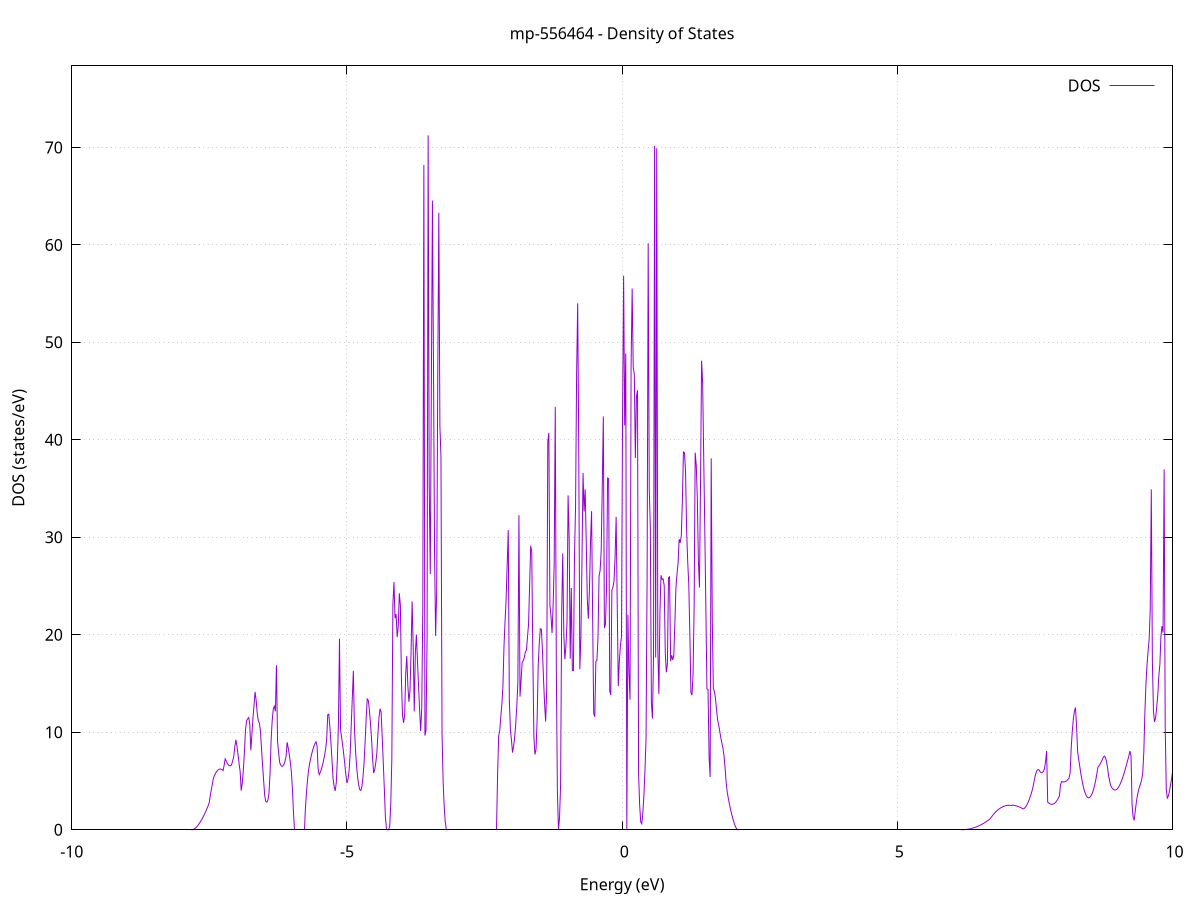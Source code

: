 set title 'mp-556464 - Density of States'
set xlabel 'Energy (eV)'
set ylabel 'DOS (states/eV)'
set grid
set xrange [-10:10]
set yrange [0:78.363]
set xzeroaxis lt -1
set terminal png size 800,600
set output 'mp-556464_dos_gnuplot.png'
plot '-' using 1:2 with lines title 'DOS'
-19.789900 0.000000
-19.770500 0.000000
-19.751100 0.000000
-19.731700 0.000000
-19.712300 0.000000
-19.692900 0.000000
-19.673400 0.000000
-19.654000 0.000000
-19.634600 0.000000
-19.615200 0.000000
-19.595800 0.000000
-19.576400 0.000000
-19.557000 0.000000
-19.537600 0.000000
-19.518200 0.000000
-19.498800 0.000000
-19.479400 0.000000
-19.459900 0.000000
-19.440500 0.000000
-19.421100 0.000000
-19.401700 0.000000
-19.382300 0.000000
-19.362900 0.000000
-19.343500 0.000000
-19.324100 0.000000
-19.304700 0.000000
-19.285300 0.000000
-19.265900 0.000000
-19.246400 0.000000
-19.227000 0.000000
-19.207600 0.000000
-19.188200 0.000000
-19.168800 0.000000
-19.149400 0.000000
-19.130000 0.000000
-19.110600 0.000000
-19.091200 0.000000
-19.071800 0.000000
-19.052400 0.000000
-19.032900 0.000000
-19.013500 0.000000
-18.994100 0.000000
-18.974700 0.000000
-18.955300 0.000000
-18.935900 0.000000
-18.916500 0.000000
-18.897100 0.000000
-18.877700 0.000000
-18.858300 0.000000
-18.838900 0.000000
-18.819400 0.000000
-18.800000 0.000000
-18.780600 0.000000
-18.761200 0.000000
-18.741800 0.000000
-18.722400 0.000000
-18.703000 0.000000
-18.683600 0.000000
-18.664200 0.000000
-18.644800 0.000000
-18.625400 0.000000
-18.605900 0.000000
-18.586500 0.000000
-18.567100 0.000000
-18.547700 0.000000
-18.528300 0.000000
-18.508900 0.000000
-18.489500 0.000000
-18.470100 0.000000
-18.450700 0.000000
-18.431300 0.000000
-18.411900 0.000000
-18.392400 0.000000
-18.373000 0.000000
-18.353600 0.000000
-18.334200 0.000000
-18.314800 0.000000
-18.295400 0.000000
-18.276000 0.000000
-18.256600 0.000000
-18.237200 0.000000
-18.217800 0.000000
-18.198400 0.000000
-18.178900 0.000000
-18.159500 0.000000
-18.140100 0.000000
-18.120700 0.000000
-18.101300 0.000000
-18.081900 0.000000
-18.062500 0.000000
-18.043100 0.000000
-18.023700 0.001100
-18.004300 0.154700
-17.984900 0.568200
-17.965400 1.241700
-17.946000 2.117400
-17.926600 3.093700
-17.907200 4.168700
-17.887800 5.808900
-17.868400 7.264000
-17.849000 8.241400
-17.829600 8.523700
-17.810200 8.382800
-17.790800 8.130300
-17.771400 7.762700
-17.751900 7.275000
-17.732500 6.683200
-17.713100 6.208300
-17.693700 5.921300
-17.674300 5.798100
-17.654900 6.273200
-17.635500 6.677900
-17.616100 7.748600
-17.596700 10.679100
-17.577300 15.314100
-17.557900 24.164800
-17.538400 24.016500
-17.519000 19.835000
-17.499600 12.869000
-17.480200 10.578700
-17.460800 11.623100
-17.441400 13.083800
-17.422000 10.591600
-17.402600 11.314100
-17.383200 12.273600
-17.363800 13.540100
-17.344400 24.385000
-17.324900 26.664400
-17.305500 19.315300
-17.286100 15.026700
-17.266700 12.545700
-17.247300 11.079200
-17.227900 10.803800
-17.208500 11.757100
-17.189100 14.520100
-17.169700 15.251800
-17.150300 15.193100
-17.130900 14.736000
-17.111400 14.933700
-17.092000 15.003400
-17.072600 14.553100
-17.053200 13.583900
-17.033800 12.186800
-17.014400 10.419400
-16.995000 9.692200
-16.975600 10.824000
-16.956200 7.649000
-16.936800 6.365700
-16.917300 4.436600
-16.897900 1.861600
-16.878500 0.000000
-16.859100 0.000000
-16.839700 0.000000
-16.820300 0.878800
-16.800900 4.562200
-16.781500 7.860000
-16.762100 13.559100
-16.742700 12.753300
-16.723300 12.798900
-16.703800 13.512900
-16.684400 14.895300
-16.665000 21.200700
-16.645600 25.717000
-16.626200 26.297200
-16.606800 28.249700
-16.587400 16.838700
-16.568000 12.009200
-16.548600 9.971000
-16.529200 8.928100
-16.509800 8.288900
-16.490300 8.051900
-16.470900 10.028000
-16.451500 17.814200
-16.432100 19.391900
-16.412700 20.210200
-16.393300 20.317500
-16.373900 12.829800
-16.354500 13.505800
-16.335100 14.320900
-16.315700 15.402000
-16.296300 12.704700
-16.276800 11.116800
-16.257400 12.723100
-16.238000 39.928300
-16.218600 19.193000
-16.199200 13.153000
-16.179800 9.760300
-16.160400 8.416900
-16.141000 10.393200
-16.121600 14.445400
-16.102200 19.485200
-16.082800 26.159300
-16.063300 25.538000
-16.043900 19.870900
-16.024500 29.997000
-16.005100 30.407200
-15.985700 28.054400
-15.966300 22.035600
-15.946900 22.647100
-15.927500 44.212700
-15.908100 78.309800
-15.888700 44.178200
-15.869300 31.405500
-15.849800 23.070300
-15.830400 62.007600
-15.811000 11.708400
-15.791600 30.387300
-15.772200 23.599500
-15.752800 64.279000
-15.733400 60.314600
-15.714000 54.644100
-15.694600 52.932200
-15.675200 64.322000
-15.655800 33.735200
-15.636300 25.670400
-15.616900 43.640800
-15.597500 16.588000
-15.578100 27.340800
-15.558700 84.169800
-15.539300 33.931600
-15.519900 184.360100
-15.500500 28.024800
-15.481100 31.111500
-15.461700 40.617400
-15.442300 0.000000
-15.422800 0.000000
-15.403400 0.000000
-15.384000 0.000000
-15.364600 0.000000
-15.345200 0.000000
-15.325800 0.000000
-15.306400 0.000000
-15.287000 0.000000
-15.267600 0.000000
-15.248200 0.000000
-15.228800 0.000000
-15.209300 0.000000
-15.189900 0.000000
-15.170500 0.000000
-15.151100 0.000000
-15.131700 0.000000
-15.112300 0.000000
-15.092900 0.000000
-15.073500 0.000000
-15.054100 0.000000
-15.034700 0.000000
-15.015300 0.000000
-14.995800 0.000000
-14.976400 0.000000
-14.957000 0.000000
-14.937600 0.000000
-14.918200 0.000000
-14.898800 0.000000
-14.879400 0.000000
-14.860000 0.000000
-14.840600 0.000000
-14.821200 0.000000
-14.801800 0.000000
-14.782300 0.000000
-14.762900 0.000000
-14.743500 0.000000
-14.724100 0.000000
-14.704700 0.000000
-14.685300 0.000000
-14.665900 0.000000
-14.646500 0.000000
-14.627100 0.000000
-14.607700 0.000000
-14.588300 0.000000
-14.568800 0.000000
-14.549400 0.000000
-14.530000 0.000000
-14.510600 0.000000
-14.491200 0.000000
-14.471800 0.000000
-14.452400 0.000000
-14.433000 0.000000
-14.413600 0.000000
-14.394200 0.000000
-14.374800 0.000000
-14.355300 0.000000
-14.335900 0.000000
-14.316500 0.000000
-14.297100 0.000000
-14.277700 0.000000
-14.258300 0.000000
-14.238900 0.000000
-14.219500 0.000000
-14.200100 0.000000
-14.180700 0.000000
-14.161300 0.000000
-14.141800 0.000000
-14.122400 0.000000
-14.103000 0.000000
-14.083600 0.000000
-14.064200 0.000000
-14.044800 0.000000
-14.025400 0.000000
-14.006000 0.000000
-13.986600 0.000000
-13.967200 0.000000
-13.947800 0.000000
-13.928300 0.000000
-13.908900 0.000000
-13.889500 0.000000
-13.870100 0.000000
-13.850700 0.000000
-13.831300 0.000000
-13.811900 0.000000
-13.792500 0.000000
-13.773100 0.000000
-13.753700 0.000000
-13.734300 0.000000
-13.714800 0.000000
-13.695400 0.000000
-13.676000 0.000000
-13.656600 0.000000
-13.637200 0.000000
-13.617800 0.000000
-13.598400 0.000000
-13.579000 0.000000
-13.559600 0.000000
-13.540200 0.000000
-13.520800 0.000000
-13.501300 0.000000
-13.481900 0.000000
-13.462500 0.000000
-13.443100 0.000000
-13.423700 0.000000
-13.404300 0.000000
-13.384900 0.000000
-13.365500 0.000000
-13.346100 0.000000
-13.326700 0.000000
-13.307200 0.000000
-13.287800 0.000000
-13.268400 0.000000
-13.249000 0.000000
-13.229600 0.000000
-13.210200 0.000000
-13.190800 0.000000
-13.171400 0.000000
-13.152000 0.000000
-13.132600 0.000000
-13.113200 0.000000
-13.093700 0.000000
-13.074300 0.000000
-13.054900 0.000000
-13.035500 0.000000
-13.016100 0.000000
-12.996700 0.000000
-12.977300 0.000000
-12.957900 0.000000
-12.938500 0.000000
-12.919100 0.000000
-12.899700 0.000000
-12.880200 0.000000
-12.860800 0.000000
-12.841400 0.000000
-12.822000 0.000000
-12.802600 0.000000
-12.783200 0.000000
-12.763800 0.000000
-12.744400 0.000000
-12.725000 0.000000
-12.705600 0.000000
-12.686200 0.000000
-12.666700 0.000000
-12.647300 0.000000
-12.627900 0.000000
-12.608500 0.000000
-12.589100 0.000000
-12.569700 0.000000
-12.550300 0.000000
-12.530900 0.000000
-12.511500 0.000000
-12.492100 0.000000
-12.472700 0.000000
-12.453200 0.000000
-12.433800 0.000000
-12.414400 0.000000
-12.395000 0.000000
-12.375600 0.000000
-12.356200 0.000000
-12.336800 0.000000
-12.317400 0.000000
-12.298000 0.000000
-12.278600 0.000000
-12.259200 0.000000
-12.239700 0.000000
-12.220300 0.000000
-12.200900 0.000000
-12.181500 0.000000
-12.162100 0.000000
-12.142700 0.000000
-12.123300 0.000000
-12.103900 0.000000
-12.084500 0.000000
-12.065100 0.000000
-12.045700 0.000000
-12.026200 0.000000
-12.006800 0.000000
-11.987400 0.000000
-11.968000 0.000000
-11.948600 0.000000
-11.929200 0.000000
-11.909800 0.000000
-11.890400 0.000000
-11.871000 0.000000
-11.851600 0.000000
-11.832200 0.000000
-11.812700 0.000000
-11.793300 0.000000
-11.773900 0.000000
-11.754500 0.000000
-11.735100 0.000000
-11.715700 0.000000
-11.696300 0.000000
-11.676900 0.000000
-11.657500 0.000000
-11.638100 0.000000
-11.618700 0.000000
-11.599200 0.000000
-11.579800 0.000000
-11.560400 0.000000
-11.541000 0.000000
-11.521600 0.000000
-11.502200 0.000000
-11.482800 0.000000
-11.463400 0.000000
-11.444000 0.000000
-11.424600 0.000000
-11.405200 0.000000
-11.385700 0.000000
-11.366300 0.000000
-11.346900 0.000000
-11.327500 0.000000
-11.308100 0.000000
-11.288700 0.000000
-11.269300 0.000000
-11.249900 0.000000
-11.230500 0.000000
-11.211100 0.000000
-11.191700 0.000000
-11.172200 0.000000
-11.152800 0.000000
-11.133400 0.000000
-11.114000 0.000000
-11.094600 0.000000
-11.075200 0.000000
-11.055800 0.000000
-11.036400 0.000000
-11.017000 0.000000
-10.997600 0.000000
-10.978200 0.000000
-10.958700 0.000000
-10.939300 0.000000
-10.919900 0.000000
-10.900500 0.000000
-10.881100 0.000000
-10.861700 0.000000
-10.842300 0.000000
-10.822900 0.000000
-10.803500 0.000000
-10.784100 0.000000
-10.764700 0.000000
-10.745200 0.000000
-10.725800 0.000000
-10.706400 0.000000
-10.687000 0.000000
-10.667600 0.000000
-10.648200 0.000000
-10.628800 0.000000
-10.609400 0.000000
-10.590000 0.000000
-10.570600 0.000000
-10.551200 0.000000
-10.531700 0.000000
-10.512300 0.000000
-10.492900 0.000000
-10.473500 0.000000
-10.454100 0.000000
-10.434700 0.000000
-10.415300 0.000000
-10.395900 0.000000
-10.376500 0.000000
-10.357100 0.000000
-10.337700 0.000000
-10.318200 0.000000
-10.298800 0.000000
-10.279400 0.000000
-10.260000 0.000000
-10.240600 0.000000
-10.221200 0.000000
-10.201800 0.000000
-10.182400 0.000000
-10.163000 0.000000
-10.143600 0.000000
-10.124200 0.000000
-10.104700 0.000000
-10.085300 0.000000
-10.065900 0.000000
-10.046500 0.000000
-10.027100 0.000000
-10.007700 0.000000
-9.988300 0.000000
-9.968900 0.000000
-9.949500 0.000000
-9.930100 0.000000
-9.910600 0.000000
-9.891200 0.000000
-9.871800 0.000000
-9.852400 0.000000
-9.833000 0.000000
-9.813600 0.000000
-9.794200 0.000000
-9.774800 0.000000
-9.755400 0.000000
-9.736000 0.000000
-9.716600 0.000000
-9.697100 0.000000
-9.677700 0.000000
-9.658300 0.000000
-9.638900 0.000000
-9.619500 0.000000
-9.600100 0.000000
-9.580700 0.000000
-9.561300 0.000000
-9.541900 0.000000
-9.522500 0.000000
-9.503100 0.000000
-9.483600 0.000000
-9.464200 0.000000
-9.444800 0.000000
-9.425400 0.000000
-9.406000 0.000000
-9.386600 0.000000
-9.367200 0.000000
-9.347800 0.000000
-9.328400 0.000000
-9.309000 0.000000
-9.289600 0.000000
-9.270100 0.000000
-9.250700 0.000000
-9.231300 0.000000
-9.211900 0.000000
-9.192500 0.000000
-9.173100 0.000000
-9.153700 0.000000
-9.134300 0.000000
-9.114900 0.000000
-9.095500 0.000000
-9.076100 0.000000
-9.056600 0.000000
-9.037200 0.000000
-9.017800 0.000000
-8.998400 0.000000
-8.979000 0.000000
-8.959600 0.000000
-8.940200 0.000000
-8.920800 0.000000
-8.901400 0.000000
-8.882000 0.000000
-8.862600 0.000000
-8.843100 0.000000
-8.823700 0.000000
-8.804300 0.000000
-8.784900 0.000000
-8.765500 0.000000
-8.746100 0.000000
-8.726700 0.000000
-8.707300 0.000000
-8.687900 0.000000
-8.668500 0.000000
-8.649100 0.000000
-8.629600 0.000000
-8.610200 0.000000
-8.590800 0.000000
-8.571400 0.000000
-8.552000 0.000000
-8.532600 0.000000
-8.513200 0.000000
-8.493800 0.000000
-8.474400 0.000000
-8.455000 0.000000
-8.435600 0.000000
-8.416100 0.000000
-8.396700 0.000000
-8.377300 0.000000
-8.357900 0.000000
-8.338500 0.000000
-8.319100 0.000000
-8.299700 0.000000
-8.280300 0.000000
-8.260900 0.000000
-8.241500 0.000000
-8.222100 0.000000
-8.202600 0.000000
-8.183200 0.000000
-8.163800 0.000000
-8.144400 0.000000
-8.125000 0.000000
-8.105600 0.000000
-8.086200 0.000000
-8.066800 0.000000
-8.047400 0.000000
-8.028000 0.000000
-8.008600 0.000000
-7.989100 0.000000
-7.969700 0.000000
-7.950300 0.000000
-7.930900 0.000000
-7.911500 0.000000
-7.892100 0.000000
-7.872700 0.000000
-7.853300 0.000000
-7.833900 0.000000
-7.814500 0.003200
-7.795100 0.028500
-7.775600 0.079100
-7.756200 0.155100
-7.736800 0.256400
-7.717400 0.383000
-7.698000 0.528400
-7.678600 0.687500
-7.659200 0.860300
-7.639800 1.046900
-7.620400 1.247200
-7.601000 1.461200
-7.581600 1.688900
-7.562100 1.930400
-7.542700 2.185600
-7.523300 2.454500
-7.503900 2.762900
-7.484500 3.476700
-7.465100 4.119000
-7.445700 4.689800
-7.426300 5.302800
-7.406900 5.573300
-7.387500 5.797600
-7.368100 5.975500
-7.348600 6.107200
-7.329200 6.192600
-7.309800 6.231700
-7.290400 6.224600
-7.271000 6.171100
-7.251600 6.071300
-7.232200 6.594500
-7.212800 7.276800
-7.193400 7.060600
-7.174000 6.813800
-7.154600 6.646100
-7.135100 6.557600
-7.115700 6.563300
-7.096300 6.687300
-7.076900 7.071100
-7.057500 7.497700
-7.038100 8.515700
-7.018700 9.236100
-6.999300 8.602200
-6.979900 7.746900
-6.960500 6.785200
-6.941100 5.992800
-6.921600 4.015800
-6.902200 4.780900
-6.882800 6.118700
-6.863400 7.981000
-6.844000 10.224600
-6.824600 11.171600
-6.805200 11.374700
-6.785800 11.509400
-6.766400 10.871500
-6.747000 8.158300
-6.727600 9.753700
-6.708100 11.484900
-6.688700 12.793100
-6.669300 14.138700
-6.649900 13.265900
-6.630500 11.942800
-6.611100 11.167600
-6.591700 10.940500
-6.572300 10.148800
-6.552900 8.343700
-6.533500 6.633400
-6.514000 5.017800
-6.494600 3.496800
-6.475200 2.898300
-6.455800 2.833800
-6.436400 3.046400
-6.417000 3.755300
-6.397600 5.829900
-6.378200 9.190500
-6.358800 11.196700
-6.339400 12.355700
-6.320000 12.672100
-6.300500 12.145800
-6.281100 16.872100
-6.261700 9.098800
-6.242300 7.927800
-6.222900 6.905800
-6.203500 6.632300
-6.184100 6.510200
-6.164700 6.539700
-6.145300 6.720700
-6.125900 7.053200
-6.106500 7.537200
-6.087000 8.972200
-6.067600 8.407600
-6.048200 7.726000
-6.028800 6.927300
-6.009400 5.856300
-5.990000 4.084400
-5.970600 1.586600
-5.951200 0.000000
-5.931800 0.000000
-5.912400 0.000000
-5.893000 0.000000
-5.873500 0.000000
-5.854100 0.000000
-5.834700 0.000000
-5.815300 0.000000
-5.795900 0.000000
-5.776500 0.000000
-5.757100 1.962400
-5.737700 3.664500
-5.718300 5.032500
-5.698900 6.066500
-5.679500 6.769300
-5.660000 7.309700
-5.640600 7.785600
-5.621200 8.197000
-5.601800 8.543900
-5.582400 8.826400
-5.563000 9.025500
-5.543600 8.603100
-5.524200 6.246400
-5.504800 5.654100
-5.485400 5.883300
-5.466000 6.193600
-5.446500 6.585200
-5.427100 7.058100
-5.407700 7.612200
-5.388300 8.264400
-5.368900 9.221600
-5.349500 11.808300
-5.330100 11.857100
-5.310700 10.552800
-5.291300 8.972700
-5.271900 7.116800
-5.252500 5.241700
-5.233000 4.414100
-5.213600 3.992400
-5.194200 4.844100
-5.174800 7.128400
-5.155400 10.845200
-5.136000 19.599100
-5.116600 10.241000
-5.097200 9.474800
-5.077800 8.649300
-5.058400 7.727800
-5.039000 6.710200
-5.019500 5.597400
-5.000100 4.802600
-4.980700 5.205900
-4.961300 6.108700
-4.941900 7.783300
-4.922500 10.742000
-4.903100 13.511600
-4.883700 16.306000
-4.864300 10.439100
-4.844900 8.191500
-4.825500 6.531900
-4.806000 5.379800
-4.786600 4.573800
-4.767200 4.113100
-4.747800 4.030300
-4.728400 4.457900
-4.709000 5.413100
-4.689600 6.895900
-4.670200 8.970800
-4.650800 11.503000
-4.631400 13.414500
-4.612000 13.263000
-4.592500 12.273200
-4.573100 10.965500
-4.553700 9.322600
-4.534300 7.318700
-4.514900 5.823500
-4.495500 6.154500
-4.476100 6.915800
-4.456700 7.864900
-4.437300 9.853600
-4.417900 11.533500
-4.398500 12.418200
-4.379000 12.047700
-4.359600 9.516900
-4.340200 6.880400
-4.320800 4.138200
-4.301400 1.290400
-4.282000 0.098800
-4.262600 0.000400
-4.243200 0.000000
-4.223800 0.308500
-4.204400 2.628700
-4.185000 7.221000
-4.165500 23.136200
-4.146100 25.402700
-4.126700 21.700800
-4.107300 22.123000
-4.087900 19.757600
-4.068500 20.792800
-4.049100 24.256400
-4.029700 23.039700
-4.010300 15.390000
-3.990900 11.756900
-3.971500 10.976600
-3.952000 11.730500
-3.932600 15.991600
-3.913200 17.829200
-3.893800 14.808500
-3.874400 13.122200
-3.855000 14.267000
-3.835600 18.160700
-3.816200 23.432100
-3.796800 18.887000
-3.777400 12.146600
-3.758000 18.090500
-3.738500 20.022100
-3.719100 17.323600
-3.699700 14.788100
-3.680300 12.300900
-3.660900 10.135800
-3.641500 12.491400
-3.622100 22.660000
-3.602700 68.191500
-3.583300 9.662100
-3.563900 10.190500
-3.544500 19.602700
-3.525000 71.239400
-3.505600 35.414900
-3.486200 26.240600
-3.466800 45.328100
-3.447400 64.549900
-3.428000 47.709500
-3.408600 28.465500
-3.389200 19.889900
-3.369800 24.438400
-3.350400 46.453500
-3.331000 63.293200
-3.311500 41.476600
-3.292100 38.226800
-3.272700 9.930400
-3.253300 4.995800
-3.233900 2.462900
-3.214500 0.818100
-3.195100 0.057000
-3.175700 0.000000
-3.156300 0.000000
-3.136900 0.000000
-3.117500 0.000000
-3.098000 0.000000
-3.078600 0.000000
-3.059200 0.000000
-3.039800 0.000000
-3.020400 0.000000
-3.001000 0.000000
-2.981600 0.000000
-2.962200 0.000000
-2.942800 0.000000
-2.923400 0.000000
-2.903900 0.000000
-2.884500 0.000000
-2.865100 0.000000
-2.845700 0.000000
-2.826300 0.000000
-2.806900 0.000000
-2.787500 0.000000
-2.768100 0.000000
-2.748700 0.000000
-2.729300 0.000000
-2.709900 0.000000
-2.690400 0.000000
-2.671000 0.000000
-2.651600 0.000000
-2.632200 0.000000
-2.612800 0.000000
-2.593400 0.000000
-2.574000 0.000000
-2.554600 0.000000
-2.535200 0.000000
-2.515800 0.000000
-2.496400 0.000000
-2.476900 0.000000
-2.457500 0.000000
-2.438100 0.000000
-2.418700 0.000000
-2.399300 0.000000
-2.379900 0.000000
-2.360500 0.000000
-2.341100 0.000000
-2.321700 0.000000
-2.302300 0.000000
-2.282900 0.000000
-2.263400 5.574500
-2.244000 9.603100
-2.224600 10.143900
-2.205200 11.609000
-2.185800 12.828700
-2.166400 14.687700
-2.147000 18.811500
-2.127600 21.409400
-2.108200 23.624800
-2.088800 27.239900
-2.069400 30.737200
-2.049900 13.321700
-2.030500 10.257000
-2.011100 9.206000
-1.991700 7.916700
-1.972300 8.571300
-1.952900 9.476500
-1.933500 10.855500
-1.914100 12.727700
-1.894700 15.093000
-1.875300 32.269300
-1.855900 13.658000
-1.836400 15.323600
-1.817000 17.153500
-1.797600 17.355100
-1.778200 17.657900
-1.758800 18.230900
-1.739400 18.428200
-1.720000 19.749200
-1.700600 21.086700
-1.681200 25.061500
-1.661800 29.133600
-1.642400 28.517900
-1.622900 17.691900
-1.603500 9.486800
-1.584100 7.729300
-1.564700 8.246600
-1.545300 11.161400
-1.525900 16.748100
-1.506500 19.054400
-1.487100 20.625800
-1.467700 20.576700
-1.448300 18.452300
-1.428900 15.491500
-1.409400 12.941400
-1.390000 11.105500
-1.370600 14.385400
-1.351200 39.810300
-1.331800 40.698800
-1.312400 23.056600
-1.293000 21.913200
-1.273600 20.180100
-1.254200 22.959100
-1.234800 27.277000
-1.215400 43.386300
-1.195900 16.588400
-1.176500 3.885600
-1.157100 0.010700
-1.137700 1.256300
-1.118300 4.572300
-1.098900 22.196800
-1.079500 28.343000
-1.060100 20.044300
-1.040700 17.504300
-1.021300 18.861700
-1.001900 21.210300
-0.982400 34.301200
-0.963000 30.038300
-0.943600 17.546100
-0.924200 24.802400
-0.904800 16.328200
-0.885400 16.317300
-0.866000 28.086500
-0.846600 33.081900
-0.827200 46.734800
-0.807800 54.007900
-0.788400 38.954000
-0.768900 16.477100
-0.749500 19.669600
-0.730100 27.560400
-0.710700 36.604300
-0.691300 32.650000
-0.671900 34.933100
-0.652500 29.542600
-0.633100 23.644200
-0.613700 21.654800
-0.594300 24.581200
-0.574900 29.518900
-0.555400 32.684400
-0.536000 21.769100
-0.516600 11.950200
-0.497200 11.585700
-0.477800 17.264000
-0.458400 17.376400
-0.439000 19.692000
-0.419600 26.031600
-0.400200 26.609400
-0.380800 28.614600
-0.361400 35.188400
-0.341900 42.399100
-0.322500 20.686200
-0.303100 21.076600
-0.283700 24.793100
-0.264300 36.080300
-0.244900 36.004200
-0.225500 14.227100
-0.206100 13.821500
-0.186700 24.563400
-0.167300 24.892300
-0.147900 25.511500
-0.128400 27.967600
-0.109000 32.096000
-0.089600 23.206300
-0.070200 14.735100
-0.050800 17.322700
-0.031400 18.862400
-0.012000 19.813500
0.007400 42.339100
0.026800 56.832800
0.046200 41.478800
0.065600 48.862100
0.085100 0.000000
0.104500 22.067000
0.123900 16.084700
0.143300 13.343100
0.162700 47.623100
0.182100 55.524000
0.201500 47.398900
0.220900 46.753600
0.240300 38.141600
0.259700 44.418600
0.279100 45.087500
0.298600 5.751600
0.318000 2.537500
0.337400 0.794500
0.356800 0.621400
0.376200 1.729500
0.395600 3.566200
0.415000 6.131800
0.434400 9.426100
0.453800 26.197600
0.473200 60.156800
0.492700 34.881400
0.512100 31.047900
0.531500 13.020700
0.550900 11.405800
0.570300 17.915100
0.589700 70.141800
0.609100 17.679200
0.628500 69.896800
0.647900 18.711700
0.667300 13.910000
0.686700 22.267800
0.706200 26.109700
0.725600 25.680900
0.745000 25.733400
0.764400 25.039900
0.783800 18.138200
0.803200 16.151900
0.822600 17.016900
0.842000 25.865500
0.861400 25.955000
0.880800 17.286700
0.900200 17.904900
0.919700 17.412300
0.939100 17.963800
0.958500 21.320400
0.977900 24.882600
0.997300 26.278500
1.016700 27.397300
1.036100 29.810300
1.055500 29.446700
1.074900 30.167400
1.094300 33.751700
1.113700 38.759000
1.133200 38.677500
1.152600 36.594000
1.172000 30.617700
1.191400 27.469900
1.210800 25.163800
1.230200 20.065300
1.249600 14.068600
1.269000 13.808200
1.288400 15.911200
1.307800 22.808000
1.327200 38.688400
1.346700 37.392100
1.366100 34.000100
1.385500 27.511300
1.404900 24.842400
1.424300 35.690900
1.443700 48.118800
1.463100 45.756600
1.482500 38.054700
1.501900 30.678100
1.521300 22.620100
1.540700 14.461700
1.560200 14.393800
1.579600 7.479300
1.599000 5.412600
1.618400 38.101200
1.637800 21.417800
1.657200 14.482200
1.676600 14.178600
1.696000 13.458500
1.715400 12.308600
1.734800 11.276400
1.754200 10.748500
1.773700 10.099600
1.793100 9.431100
1.812500 8.886000
1.831900 8.358000
1.851300 7.566200
1.870700 6.322500
1.890100 4.871400
1.909500 3.851600
1.928900 3.229800
1.948300 2.661000
1.967700 2.139400
1.987200 1.664800
2.006600 1.237400
2.026000 0.857000
2.045400 0.523700
2.064800 0.250200
2.084200 0.075500
2.103600 0.002400
2.123000 0.000000
2.142400 0.000000
2.161800 0.000000
2.181200 0.000000
2.200700 0.000000
2.220100 0.000000
2.239500 0.000000
2.258900 0.000000
2.278300 0.000000
2.297700 0.000000
2.317100 0.000000
2.336500 0.000000
2.355900 0.000000
2.375300 0.000000
2.394700 0.000000
2.414200 0.000000
2.433600 0.000000
2.453000 0.000000
2.472400 0.000000
2.491800 0.000000
2.511200 0.000000
2.530600 0.000000
2.550000 0.000000
2.569400 0.000000
2.588800 0.000000
2.608200 0.000000
2.627700 0.000000
2.647100 0.000000
2.666500 0.000000
2.685900 0.000000
2.705300 0.000000
2.724700 0.000000
2.744100 0.000000
2.763500 0.000000
2.782900 0.000000
2.802300 0.000000
2.821700 0.000000
2.841200 0.000000
2.860600 0.000000
2.880000 0.000000
2.899400 0.000000
2.918800 0.000000
2.938200 0.000000
2.957600 0.000000
2.977000 0.000000
2.996400 0.000000
3.015800 0.000000
3.035200 0.000000
3.054700 0.000000
3.074100 0.000000
3.093500 0.000000
3.112900 0.000000
3.132300 0.000000
3.151700 0.000000
3.171100 0.000000
3.190500 0.000000
3.209900 0.000000
3.229300 0.000000
3.248700 0.000000
3.268200 0.000000
3.287600 0.000000
3.307000 0.000000
3.326400 0.000000
3.345800 0.000000
3.365200 0.000000
3.384600 0.000000
3.404000 0.000000
3.423400 0.000000
3.442800 0.000000
3.462200 0.000000
3.481700 0.000000
3.501100 0.000000
3.520500 0.000000
3.539900 0.000000
3.559300 0.000000
3.578700 0.000000
3.598100 0.000000
3.617500 0.000000
3.636900 0.000000
3.656300 0.000000
3.675700 0.000000
3.695200 0.000000
3.714600 0.000000
3.734000 0.000000
3.753400 0.000000
3.772800 0.000000
3.792200 0.000000
3.811600 0.000000
3.831000 0.000000
3.850400 0.000000
3.869800 0.000000
3.889300 0.000000
3.908700 0.000000
3.928100 0.000000
3.947500 0.000000
3.966900 0.000000
3.986300 0.000000
4.005700 0.000000
4.025100 0.000000
4.044500 0.000000
4.063900 0.000000
4.083300 0.000000
4.102800 0.000000
4.122200 0.000000
4.141600 0.000000
4.161000 0.000000
4.180400 0.000000
4.199800 0.000000
4.219200 0.000000
4.238600 0.000000
4.258000 0.000000
4.277400 0.000000
4.296800 0.000000
4.316300 0.000000
4.335700 0.000000
4.355100 0.000000
4.374500 0.000000
4.393900 0.000000
4.413300 0.000000
4.432700 0.000000
4.452100 0.000000
4.471500 0.000000
4.490900 0.000000
4.510300 0.000000
4.529800 0.000000
4.549200 0.000000
4.568600 0.000000
4.588000 0.000000
4.607400 0.000000
4.626800 0.000000
4.646200 0.000000
4.665600 0.000000
4.685000 0.000000
4.704400 0.000000
4.723800 0.000000
4.743300 0.000000
4.762700 0.000000
4.782100 0.000000
4.801500 0.000000
4.820900 0.000000
4.840300 0.000000
4.859700 0.000000
4.879100 0.000000
4.898500 0.000000
4.917900 0.000000
4.937300 0.000000
4.956800 0.000000
4.976200 0.000000
4.995600 0.000000
5.015000 0.000000
5.034400 0.000000
5.053800 0.000000
5.073200 0.000000
5.092600 0.000000
5.112000 0.000000
5.131400 0.000000
5.150800 0.000000
5.170300 0.000000
5.189700 0.000000
5.209100 0.000000
5.228500 0.000000
5.247900 0.000000
5.267300 0.000000
5.286700 0.000000
5.306100 0.000000
5.325500 0.000000
5.344900 0.000000
5.364300 0.000000
5.383800 0.000000
5.403200 0.000000
5.422600 0.000000
5.442000 0.000000
5.461400 0.000000
5.480800 0.000000
5.500200 0.000000
5.519600 0.000000
5.539000 0.000000
5.558400 0.000000
5.577800 0.000000
5.597300 0.000000
5.616700 0.000000
5.636100 0.000000
5.655500 0.000000
5.674900 0.000000
5.694300 0.000000
5.713700 0.000000
5.733100 0.000000
5.752500 0.000000
5.771900 0.000000
5.791300 0.000000
5.810800 0.000000
5.830200 0.000000
5.849600 0.000000
5.869000 0.000000
5.888400 0.000000
5.907800 0.000000
5.927200 0.000000
5.946600 0.000000
5.966000 0.000000
5.985400 0.000000
6.004800 0.000000
6.024300 0.000000
6.043700 0.000000
6.063100 0.000000
6.082500 0.000000
6.101900 0.000000
6.121300 0.000000
6.140700 0.000000
6.160100 0.000000
6.179500 0.001800
6.198900 0.006600
6.218300 0.014200
6.237800 0.024900
6.257200 0.038500
6.276600 0.055000
6.296000 0.074500
6.315400 0.096900
6.334800 0.122300
6.354200 0.150600
6.373600 0.181900
6.393000 0.216100
6.412400 0.253300
6.431800 0.293400
6.451300 0.336500
6.470700 0.382500
6.490100 0.431500
6.509500 0.483600
6.528900 0.539500
6.548300 0.599200
6.567700 0.662600
6.587100 0.729800
6.606500 0.800700
6.625900 0.875400
6.645300 0.953800
6.664800 1.036000
6.684200 1.122000
6.703600 1.259200
6.723000 1.405600
6.742400 1.542900
6.761800 1.671000
6.781200 1.790000
6.800600 1.899700
6.820000 2.000300
6.839400 2.091700
6.858800 2.173900
6.878300 2.247000
6.897700 2.310900
6.917100 2.365600
6.936500 2.409500
6.955900 2.444300
6.975300 2.473200
6.994700 2.496300
7.014100 2.513500
7.033500 2.524900
7.052900 2.530400
7.072300 2.530100
7.091800 2.523900
7.111200 2.511900
7.130600 2.494000
7.150000 2.470300
7.169400 2.440700
7.188800 2.405300
7.208200 2.364000
7.227600 2.316900
7.247000 2.263900
7.266400 2.205100
7.285800 2.140400
7.305300 2.182500
7.324700 2.299800
7.344100 2.458000
7.363500 2.657200
7.382900 2.897400
7.402300 3.178600
7.421700 3.500800
7.441100 3.863900
7.460500 4.268100
7.479900 4.809300
7.499400 5.392200
7.518800 5.815300
7.538200 6.078800
7.557600 6.182600
7.577000 6.126600
7.596400 5.939200
7.615800 5.846800
7.635200 5.885000
7.654600 5.961000
7.674000 6.273800
7.693400 6.981100
7.712900 8.082800
7.732300 2.837500
7.751700 2.737100
7.771100 2.666100
7.790500 2.624900
7.809900 2.614400
7.829300 2.634600
7.848700 2.685500
7.868100 2.771300
7.887500 2.894500
7.906900 3.055200
7.926400 3.253400
7.945800 3.488900
7.965200 4.622100
7.984600 4.947500
8.004000 4.908500
8.023400 4.899500
8.042800 4.920500
8.062200 4.971400
8.081600 5.052300
8.101000 5.163200
8.120400 5.304000
8.139900 5.838300
8.159300 8.364900
8.178700 10.077200
8.198100 11.343500
8.217500 12.163700
8.236900 12.537900
8.256300 10.706700
8.275700 8.042900
8.295100 7.262000
8.314500 6.514200
8.333900 5.799700
8.353400 5.153800
8.372800 4.603000
8.392200 4.147200
8.411600 3.786500
8.431000 3.520800
8.450400 3.350200
8.469800 3.274500
8.489200 3.294000
8.508600 3.402400
8.528000 3.576900
8.547400 3.826400
8.566900 4.166400
8.586300 4.597000
8.605700 5.118300
8.625100 5.730200
8.644500 6.422300
8.663900 6.559500
8.683300 6.729800
8.702700 6.933200
8.722100 7.169700
8.741500 7.436900
8.760900 7.557000
8.780400 7.422900
8.799800 7.042300
8.819200 6.415400
8.838600 5.542400
8.858000 5.007800
8.877400 4.518200
8.896800 4.327200
8.916200 4.190100
8.935600 4.106700
8.955000 4.077200
8.974400 4.101500
8.993900 4.179600
9.013300 4.311500
9.032700 4.496300
9.052100 4.728400
9.071500 4.993600
9.090900 5.290400
9.110300 5.619000
9.129700 5.979200
9.149100 6.370400
9.168500 6.772900
9.187900 7.177700
9.207400 7.584900
9.226800 8.085000
9.246200 7.597800
9.265600 2.566200
9.285000 1.269000
9.304400 0.966800
9.323800 1.955800
9.343200 2.821600
9.362600 3.522500
9.382000 4.058600
9.401400 4.429800
9.420900 4.734400
9.440300 5.156100
9.459700 5.864600
9.479100 8.006000
9.498500 12.075200
9.517900 15.033100
9.537300 16.949100
9.556700 18.339400
9.576100 19.566600
9.595500 22.630700
9.614900 34.916300
9.634400 17.247100
9.653800 12.212300
9.673200 11.065000
9.692600 11.469600
9.712000 12.484600
9.731400 13.720800
9.750800 15.714200
9.770200 16.937200
9.789600 19.799700
9.809000 20.897700
9.828400 20.231100
9.847900 36.977000
9.867300 10.741000
9.886700 4.120200
9.906100 3.262800
9.925500 3.470200
9.944900 4.006000
9.964300 4.602000
9.983700 5.245400
10.003100 6.031000
10.022500 8.457500
10.041900 10.985700
10.061400 13.578000
10.080800 13.648700
10.100200 9.814100
10.119600 5.568600
10.139000 5.645200
10.158400 5.766200
10.177800 5.931700
10.197200 6.141700
10.216600 8.365000
10.236000 18.317900
10.255400 25.088500
10.274900 21.352100
10.294300 19.379300
10.313700 7.916900
10.333100 3.810500
10.352500 15.603700
10.371900 27.019400
10.391300 31.025700
10.410700 26.736600
10.430100 18.978900
10.449500 15.337100
10.468900 17.246400
10.488400 22.910900
10.507800 29.502800
10.527200 0.178700
10.546600 5.224300
10.566000 7.670200
10.585400 15.095900
10.604800 19.113100
10.624200 21.253600
10.643600 21.517400
10.663000 20.000500
10.682400 10.378900
10.701900 6.316000
10.721300 7.538100
10.740700 9.396100
10.760100 10.454900
10.779500 16.263300
10.798900 21.130400
10.818300 30.701100
10.837700 35.295800
10.857100 27.538400
10.876500 24.824100
10.896000 21.453400
10.915400 20.280100
10.934800 22.496100
10.954200 19.586200
10.973600 18.556900
10.993000 17.546900
11.012400 15.731000
11.031800 14.171000
11.051200 13.141200
11.070600 14.716800
11.090000 16.060400
11.109500 17.086900
11.128900 17.710600
11.148300 17.931200
11.167700 18.154600
11.187100 17.985100
11.206500 17.443700
11.225900 15.748900
11.245300 12.578600
11.264700 9.827900
11.284100 10.285800
11.303500 11.045700
11.323000 12.247800
11.342400 15.462600
11.361800 16.065300
11.381200 13.262000
11.400600 7.867500
11.420000 10.233100
11.439400 10.271300
11.458800 9.367500
11.478200 8.752600
11.497600 8.426600
11.517000 53.208500
11.536500 4.554200
11.555900 1.387800
11.575300 1.886300
11.594700 2.461100
11.614100 3.112300
11.633500 4.361400
11.652900 8.196400
11.672300 61.965200
11.691700 20.148700
11.711100 19.352500
11.730500 18.115400
11.750000 16.626500
11.769400 16.573300
11.788800 16.161100
11.808200 15.492500
11.827600 14.358200
11.847000 12.323500
11.866400 10.464900
11.885800 9.084700
11.905200 22.659800
11.924600 31.984800
11.944000 37.910200
11.963500 27.948600
11.982900 20.111700
12.002300 17.548500
12.021700 26.935200
12.041100 12.459500
12.060500 17.684000
12.079900 22.836800
12.099300 27.853000
12.118700 32.392700
12.138100 23.178100
12.157500 18.356900
12.177000 12.826500
12.196400 10.466300
12.215800 9.906800
12.235200 9.459900
12.254600 9.125700
12.274000 6.096100
12.293400 8.204100
12.312800 20.461600
12.332200 45.242700
12.351600 45.328400
12.371000 30.639200
12.390500 21.725900
12.409900 15.812600
12.429300 10.151600
12.448700 6.793400
12.468100 5.969800
12.487500 6.346000
12.506900 7.286300
12.526300 8.731600
12.545700 12.367300
12.565100 27.534500
12.584500 15.300900
12.604000 15.784700
12.623400 16.794500
12.642800 17.301100
12.662200 17.510100
12.681600 18.231700
12.701000 19.442200
12.720400 21.789500
12.739800 23.295900
12.759200 22.315700
12.778600 21.102000
12.798000 21.578400
12.817500 21.159700
12.836900 23.617000
12.856300 23.821600
12.875700 23.348000
12.895100 22.196100
12.914500 27.225300
12.933900 12.820000
12.953300 12.696400
12.972700 10.845900
12.992100 11.024700
13.011500 11.169600
13.031000 11.307700
13.050400 11.369400
13.069800 11.396500
13.089200 11.560800
13.108600 14.529800
13.128000 17.710500
13.147400 18.662600
13.166800 16.406000
13.186200 11.783900
13.205600 8.609300
13.225000 12.818000
13.244500 18.386900
13.263900 22.426300
13.283300 26.494900
13.302700 23.867500
13.322100 18.824300
13.341500 15.420800
13.360900 13.443500
13.380300 35.187800
13.399700 13.696000
13.419100 7.042200
13.438500 4.171900
13.458000 5.525400
13.477400 18.089100
13.496800 21.758000
13.516200 24.658200
13.535600 28.355900
13.555000 34.846900
13.574400 30.669000
13.593800 23.233900
13.613200 15.664200
13.632600 10.482500
13.652000 7.848500
13.671500 7.137600
13.690900 6.930000
13.710300 7.300700
13.729700 8.245600
13.749100 9.476100
13.768500 14.765400
13.787900 12.498500
13.807300 10.440400
13.826700 10.650600
13.846100 11.333500
13.865500 12.917300
13.885000 15.326000
13.904400 18.339000
13.923800 22.451300
13.943200 21.198200
13.962600 15.628900
13.982000 12.333200
14.001400 18.010000
14.020800 22.769900
14.040200 22.756600
14.059600 24.733500
14.079000 26.356100
14.098500 22.582800
14.117900 16.096400
14.137300 7.763200
14.156700 2.924200
14.176100 11.916900
14.195500 24.944900
14.214900 31.237600
14.234300 23.130400
14.253700 17.509600
14.273100 14.699000
14.292600 12.915200
14.312000 11.644700
14.331400 11.243000
14.350800 12.618700
14.370200 13.563500
14.389600 13.750700
14.409000 13.597500
14.428400 3.316400
14.447800 5.622300
14.467200 11.311900
14.486600 13.736000
14.506100 15.560500
14.525500 16.710300
14.544900 17.503800
14.564300 17.957700
14.583700 17.722600
14.603100 16.823800
14.622500 16.443000
14.641900 16.085500
14.661300 15.395800
14.680700 11.947400
14.700100 6.667300
14.719600 3.734300
14.739000 6.575300
14.758400 13.768200
14.777800 17.104600
14.797200 17.206900
14.816600 15.909400
14.836000 14.479100
14.855400 11.895900
14.874800 12.203900
14.894200 31.161200
14.913600 20.298700
14.933100 16.353200
14.952500 13.071400
14.971900 10.453300
14.991300 20.121100
15.010700 20.176800
15.030100 20.803600
15.049500 18.515700
15.068900 16.663300
15.088300 15.045900
15.107700 13.619300
15.127100 12.383400
15.146600 9.726000
15.166000 6.636700
15.185400 7.342100
15.204800 8.100900
15.224200 8.885300
15.243600 9.728000
15.263000 6.522700
15.282400 5.462000
15.301800 4.929300
15.321200 9.210300
15.340600 12.663700
15.360100 15.650800
15.379500 17.351100
15.398900 16.011100
15.418300 13.331200
15.437700 11.477800
15.457100 10.596700
15.476500 10.915800
15.495900 13.488300
15.515300 19.774700
15.534700 11.102300
15.554100 10.134900
15.573600 9.241400
15.593000 9.647800
15.612400 13.137200
15.631800 15.454600
15.651200 17.374800
15.670600 18.931200
15.690000 21.921700
15.709400 33.854500
15.728800 25.073100
15.748200 12.305200
15.767600 15.607800
15.787100 21.483200
15.806500 16.310700
15.825900 11.678600
15.845300 12.656900
15.864700 19.357500
15.884100 19.714000
15.903500 15.262400
15.922900 8.072700
15.942300 8.203700
15.961700 8.919300
15.981100 9.759800
16.000600 10.725200
16.020000 11.797500
16.039400 11.642500
16.058800 11.159000
16.078200 10.862900
16.097600 14.264500
16.117000 14.809200
16.136400 14.418900
16.155800 13.992700
16.175200 27.029900
16.194600 28.253300
16.214100 23.000500
16.233500 21.930700
16.252900 20.546700
16.272300 18.848400
16.291700 16.844700
16.311100 15.214100
16.330500 7.825900
16.349900 5.326800
16.369300 3.390900
16.388700 1.978800
16.408100 1.086800
16.427600 4.363500
16.447000 16.195700
16.466400 22.833800
16.485800 25.907100
16.505200 28.248000
16.524600 34.109200
16.544000 21.310900
16.563400 27.070000
16.582800 15.280200
16.602200 8.232900
16.621600 3.991900
16.641100 2.601900
16.660500 6.402200
16.679900 10.327200
16.699300 12.958700
16.718700 14.788000
16.738100 15.844300
16.757500 13.867800
16.776900 12.082600
16.796300 10.508700
16.815700 9.116700
16.835100 7.671400
16.854600 5.498600
16.874000 6.356200
16.893400 10.015400
16.912800 15.004700
16.932200 11.403100
16.951600 5.927500
16.971000 4.131200
16.990400 3.874800
17.009800 3.783200
17.029200 3.655700
17.048600 3.492600
17.068100 3.293700
17.087500 3.059000
17.106900 2.788600
17.126300 2.482400
17.145700 2.140500
17.165100 1.762900
17.184500 1.349500
17.203900 0.833700
17.223300 0.381500
17.242700 0.103800
17.262100 0.000700
17.281600 0.000000
17.301000 0.000000
17.320400 0.000000
17.339800 0.000000
17.359200 0.000000
17.378600 0.000000
17.398000 0.000000
17.417400 0.000000
17.436800 0.000000
17.456200 0.000000
17.475600 0.000000
17.495100 0.000000
17.514500 0.000000
17.533900 0.000000
17.553300 0.000000
17.572700 0.000000
17.592100 0.000000
17.611500 0.000000
17.630900 0.000000
17.650300 0.000000
17.669700 0.000000
17.689100 0.000000
17.708600 0.000000
17.728000 0.000000
17.747400 0.000000
17.766800 0.000000
17.786200 0.000000
17.805600 0.000000
17.825000 0.000000
17.844400 0.000000
17.863800 0.000000
17.883200 0.000000
17.902700 0.000000
17.922100 0.000000
17.941500 0.000000
17.960900 0.000000
17.980300 0.000000
17.999700 0.000000
18.019100 0.000000
18.038500 0.000000
18.057900 0.000000
18.077300 0.000000
18.096700 0.000000
18.116200 0.000000
18.135600 0.000000
18.155000 0.000000
18.174400 0.000000
18.193800 0.000000
18.213200 0.000000
18.232600 0.000000
18.252000 0.000000
18.271400 0.000000
18.290800 0.000000
18.310200 0.000000
18.329700 0.000000
18.349100 0.000000
18.368500 0.000000
18.387900 0.000000
18.407300 0.000000
18.426700 0.000000
18.446100 0.000000
18.465500 0.000000
18.484900 0.000000
18.504300 0.000000
18.523700 0.000000
18.543200 0.000000
18.562600 0.000000
18.582000 0.000000
18.601400 0.000000
18.620800 0.000000
18.640200 0.000000
18.659600 0.000000
18.679000 0.000000
18.698400 0.000000
18.717800 0.000000
18.737200 0.000000
18.756700 0.000000
18.776100 0.000000
18.795500 0.000000
18.814900 0.000000
18.834300 0.000000
18.853700 0.000000
18.873100 0.000000
18.892500 0.000000
18.911900 0.000000
18.931300 0.000000
18.950700 0.000000
18.970200 0.000000
18.989600 0.000000
19.009000 0.000000
19.028400 0.000000
e
